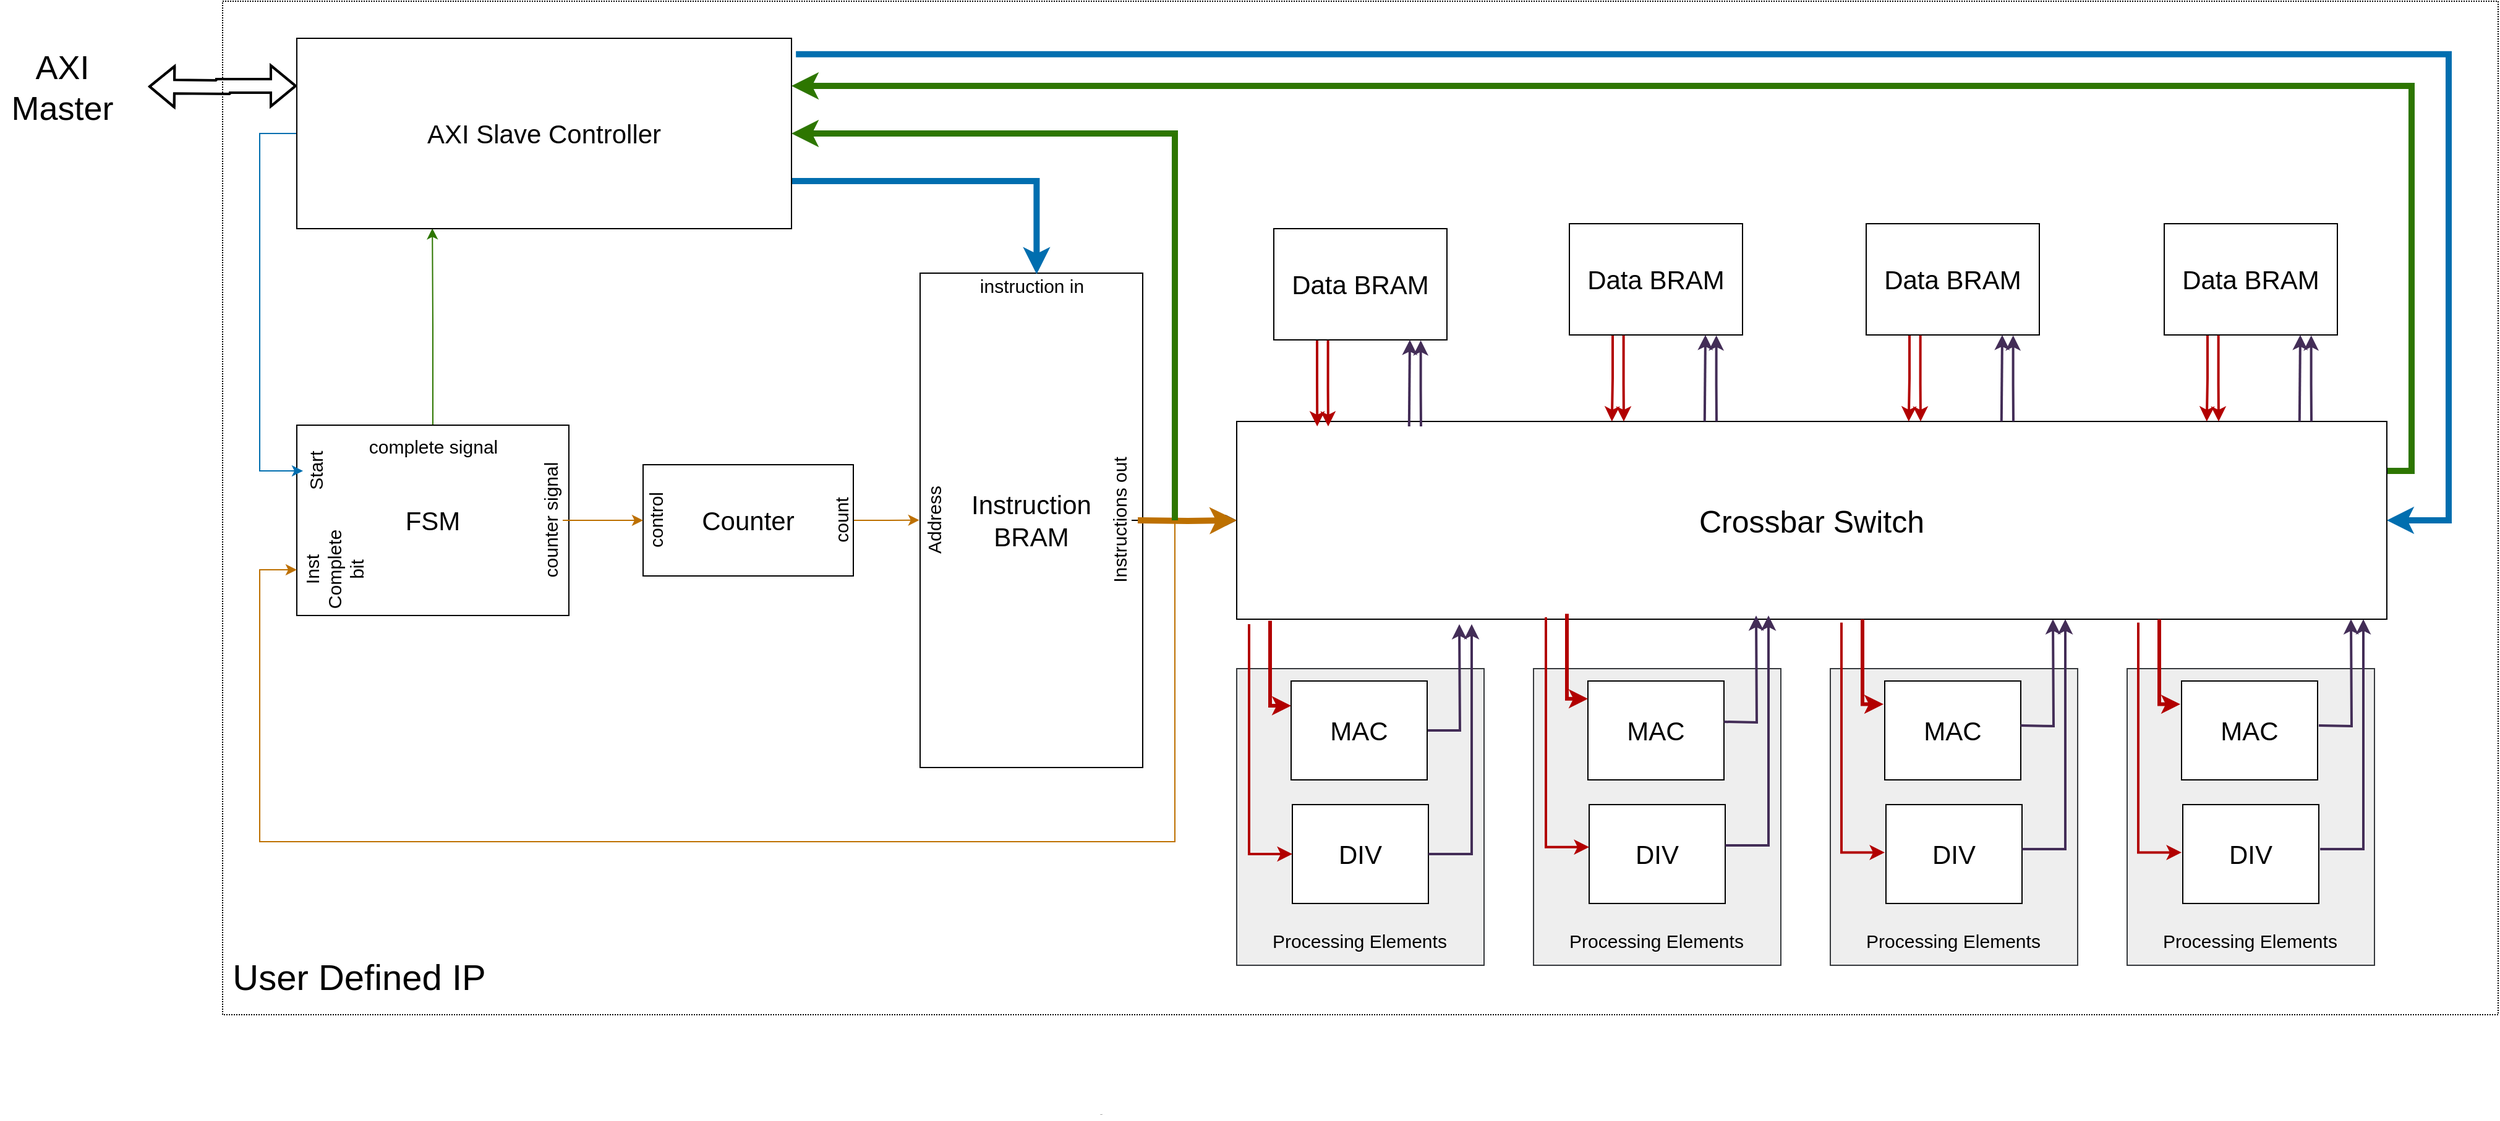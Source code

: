 <mxfile version="15.2.7" type="device"><diagram id="okSbQVC8gprK4gT2Lv6W" name="Page-1"><mxGraphModel dx="3671" dy="1700" grid="1" gridSize="10" guides="1" tooltips="1" connect="1" arrows="1" fold="1" page="1" pageScale="1" pageWidth="827" pageHeight="1169" math="0" shadow="0"><root><mxCell id="0"/><mxCell id="1" parent="0"/><mxCell id="1aWgoF-_qfZ1EIt25fSS-129" value="" style="rounded=0;whiteSpace=wrap;html=1;fontSize=22;dashed=1;dashPattern=1 1;" vertex="1" parent="1"><mxGeometry x="-380" y="180" width="1840" height="820" as="geometry"/></mxCell><mxCell id="1aWgoF-_qfZ1EIt25fSS-25" value="&lt;font style=&quot;font-size: 21px&quot;&gt;Instruction&lt;br&gt;BRAM&lt;br&gt;&lt;/font&gt;" style="rounded=0;whiteSpace=wrap;html=1;" vertex="1" parent="1"><mxGeometry x="184" y="400" width="180" height="400" as="geometry"/></mxCell><mxCell id="1aWgoF-_qfZ1EIt25fSS-5" value="" style="rounded=0;whiteSpace=wrap;html=1;fillColor=#eeeeee;strokeColor=#36393d;" vertex="1" parent="1"><mxGeometry x="440" y="720" width="200" height="240" as="geometry"/></mxCell><mxCell id="1aWgoF-_qfZ1EIt25fSS-39" style="edgeStyle=orthogonalEdgeStyle;rounded=0;orthogonalLoop=1;jettySize=auto;html=1;exitX=0;exitY=0.25;exitDx=0;exitDy=0;entryX=0.029;entryY=1.008;entryDx=0;entryDy=0;entryPerimeter=0;fontSize=22;endArrow=none;endFill=0;startArrow=classic;startFill=1;jumpStyle=none;jumpSize=6;strokeWidth=3;fillColor=#e51400;strokeColor=#B20000;" edge="1" parent="1" source="1aWgoF-_qfZ1EIt25fSS-1" target="1aWgoF-_qfZ1EIt25fSS-19"><mxGeometry relative="1" as="geometry"><Array as="points"><mxPoint x="467" y="750"/><mxPoint x="467" y="681"/></Array></mxGeometry></mxCell><mxCell id="1aWgoF-_qfZ1EIt25fSS-52" style="jumpStyle=none;jumpSize=6;orthogonalLoop=1;jettySize=auto;html=1;fontSize=22;startArrow=none;startFill=0;endArrow=classic;endFill=1;strokeWidth=2;edgeStyle=orthogonalEdgeStyle;strokeColor=#432D57;rounded=0;fillColor=#76608a;" edge="1" parent="1" source="1aWgoF-_qfZ1EIt25fSS-1"><mxGeometry relative="1" as="geometry"><mxPoint x="620" y="684" as="targetPoint"/></mxGeometry></mxCell><mxCell id="1aWgoF-_qfZ1EIt25fSS-1" value="&lt;font style=&quot;font-size: 21px&quot;&gt;MAC&lt;/font&gt;" style="rounded=0;whiteSpace=wrap;html=1;" vertex="1" parent="1"><mxGeometry x="484" y="730" width="110" height="80" as="geometry"/></mxCell><mxCell id="1aWgoF-_qfZ1EIt25fSS-2" value="&lt;span style=&quot;font-size: 21px&quot;&gt;DIV&lt;/span&gt;" style="rounded=0;whiteSpace=wrap;html=1;" vertex="1" parent="1"><mxGeometry x="485" y="830" width="110" height="80" as="geometry"/></mxCell><mxCell id="1aWgoF-_qfZ1EIt25fSS-6" value="Processing Elements" style="text;html=1;align=center;verticalAlign=middle;resizable=0;points=[];autosize=1;strokeColor=none;fillColor=none;fontSize=15;" vertex="1" parent="1"><mxGeometry x="459" y="930" width="160" height="20" as="geometry"/></mxCell><mxCell id="1aWgoF-_qfZ1EIt25fSS-7" value="" style="rounded=0;whiteSpace=wrap;html=1;fillColor=#eeeeee;strokeColor=#36393d;" vertex="1" parent="1"><mxGeometry x="680" y="720" width="200" height="240" as="geometry"/></mxCell><mxCell id="1aWgoF-_qfZ1EIt25fSS-8" value="&lt;font style=&quot;font-size: 21px&quot;&gt;MAC&lt;/font&gt;" style="rounded=0;whiteSpace=wrap;html=1;" vertex="1" parent="1"><mxGeometry x="724" y="730" width="110" height="80" as="geometry"/></mxCell><mxCell id="1aWgoF-_qfZ1EIt25fSS-9" value="&lt;span style=&quot;font-size: 21px&quot;&gt;DIV&lt;/span&gt;" style="rounded=0;whiteSpace=wrap;html=1;" vertex="1" parent="1"><mxGeometry x="725" y="830" width="110" height="80" as="geometry"/></mxCell><mxCell id="1aWgoF-_qfZ1EIt25fSS-10" value="Processing Elements" style="text;html=1;align=center;verticalAlign=middle;resizable=0;points=[];autosize=1;strokeColor=none;fillColor=none;fontSize=15;" vertex="1" parent="1"><mxGeometry x="699" y="930" width="160" height="20" as="geometry"/></mxCell><mxCell id="1aWgoF-_qfZ1EIt25fSS-11" value="" style="rounded=0;whiteSpace=wrap;html=1;fillColor=#eeeeee;strokeColor=#36393d;" vertex="1" parent="1"><mxGeometry x="920" y="720" width="200" height="240" as="geometry"/></mxCell><mxCell id="1aWgoF-_qfZ1EIt25fSS-12" value="&lt;font style=&quot;font-size: 21px&quot;&gt;MAC&lt;/font&gt;" style="rounded=0;whiteSpace=wrap;html=1;" vertex="1" parent="1"><mxGeometry x="964" y="730" width="110" height="80" as="geometry"/></mxCell><mxCell id="1aWgoF-_qfZ1EIt25fSS-13" value="&lt;span style=&quot;font-size: 21px&quot;&gt;DIV&lt;/span&gt;" style="rounded=0;whiteSpace=wrap;html=1;" vertex="1" parent="1"><mxGeometry x="965" y="830" width="110" height="80" as="geometry"/></mxCell><mxCell id="1aWgoF-_qfZ1EIt25fSS-14" value="Processing Elements" style="text;html=1;align=center;verticalAlign=middle;resizable=0;points=[];autosize=1;strokeColor=none;fillColor=none;fontSize=15;" vertex="1" parent="1"><mxGeometry x="939" y="930" width="160" height="20" as="geometry"/></mxCell><mxCell id="1aWgoF-_qfZ1EIt25fSS-15" value="" style="rounded=0;whiteSpace=wrap;html=1;fillColor=#eeeeee;strokeColor=#36393d;" vertex="1" parent="1"><mxGeometry x="1160" y="720" width="200" height="240" as="geometry"/></mxCell><mxCell id="1aWgoF-_qfZ1EIt25fSS-16" value="&lt;font style=&quot;font-size: 21px&quot;&gt;MAC&lt;/font&gt;" style="rounded=0;whiteSpace=wrap;html=1;" vertex="1" parent="1"><mxGeometry x="1204" y="730" width="110" height="80" as="geometry"/></mxCell><mxCell id="1aWgoF-_qfZ1EIt25fSS-17" value="&lt;span style=&quot;font-size: 21px&quot;&gt;DIV&lt;/span&gt;" style="rounded=0;whiteSpace=wrap;html=1;" vertex="1" parent="1"><mxGeometry x="1205" y="830" width="110" height="80" as="geometry"/></mxCell><mxCell id="1aWgoF-_qfZ1EIt25fSS-18" value="Processing Elements" style="text;html=1;align=center;verticalAlign=middle;resizable=0;points=[];autosize=1;strokeColor=none;fillColor=none;fontSize=15;" vertex="1" parent="1"><mxGeometry x="1179" y="930" width="160" height="20" as="geometry"/></mxCell><mxCell id="1aWgoF-_qfZ1EIt25fSS-111" style="edgeStyle=orthogonalEdgeStyle;rounded=0;jumpStyle=none;jumpSize=6;orthogonalLoop=1;jettySize=auto;html=1;exitX=1;exitY=0.25;exitDx=0;exitDy=0;entryX=1;entryY=0.25;entryDx=0;entryDy=0;fontSize=15;startArrow=none;startFill=0;endArrow=classic;endFill=1;strokeColor=#2D7600;strokeWidth=5;fillColor=#60a917;" edge="1" parent="1" source="1aWgoF-_qfZ1EIt25fSS-19" target="1aWgoF-_qfZ1EIt25fSS-97"><mxGeometry relative="1" as="geometry"/></mxCell><mxCell id="1aWgoF-_qfZ1EIt25fSS-112" style="edgeStyle=orthogonalEdgeStyle;rounded=0;jumpStyle=none;jumpSize=6;orthogonalLoop=1;jettySize=auto;html=1;entryX=1.009;entryY=0.084;entryDx=0;entryDy=0;entryPerimeter=0;fontSize=15;startArrow=classic;startFill=1;endArrow=none;endFill=0;strokeColor=#006EAF;strokeWidth=5;fillColor=#1ba1e2;" edge="1" parent="1" source="1aWgoF-_qfZ1EIt25fSS-19" target="1aWgoF-_qfZ1EIt25fSS-97"><mxGeometry relative="1" as="geometry"><Array as="points"><mxPoint x="1420" y="600"/><mxPoint x="1420" y="223"/></Array></mxGeometry></mxCell><mxCell id="1aWgoF-_qfZ1EIt25fSS-114" value="" style="edgeStyle=orthogonalEdgeStyle;rounded=0;jumpStyle=none;jumpSize=6;orthogonalLoop=1;jettySize=auto;html=1;fontSize=15;startArrow=classic;startFill=1;endArrow=none;endFill=0;strokeColor=default;strokeWidth=1;" edge="1" parent="1" source="1aWgoF-_qfZ1EIt25fSS-19" target="1aWgoF-_qfZ1EIt25fSS-30"><mxGeometry relative="1" as="geometry"/></mxCell><mxCell id="1aWgoF-_qfZ1EIt25fSS-19" value="&lt;font style=&quot;font-size: 25px&quot;&gt;Crossbar Switch&lt;/font&gt;" style="rounded=0;whiteSpace=wrap;html=1;fontSize=15;" vertex="1" parent="1"><mxGeometry x="440" y="520" width="930" height="160" as="geometry"/></mxCell><mxCell id="1aWgoF-_qfZ1EIt25fSS-60" style="edgeStyle=orthogonalEdgeStyle;rounded=0;jumpStyle=none;jumpSize=6;orthogonalLoop=1;jettySize=auto;html=1;exitX=0.25;exitY=1;exitDx=0;exitDy=0;entryX=0.07;entryY=0.025;entryDx=0;entryDy=0;entryPerimeter=0;fontSize=22;startArrow=none;startFill=0;endArrow=classic;endFill=1;strokeColor=#B20000;strokeWidth=2;fillColor=#e51400;" edge="1" parent="1" source="1aWgoF-_qfZ1EIt25fSS-20" target="1aWgoF-_qfZ1EIt25fSS-19"><mxGeometry relative="1" as="geometry"/></mxCell><mxCell id="1aWgoF-_qfZ1EIt25fSS-20" value="&lt;font style=&quot;font-size: 21px&quot;&gt;Data BRAM&lt;/font&gt;" style="rounded=0;whiteSpace=wrap;html=1;" vertex="1" parent="1"><mxGeometry x="470" y="364" width="140" height="90" as="geometry"/></mxCell><mxCell id="1aWgoF-_qfZ1EIt25fSS-93" style="edgeStyle=orthogonalEdgeStyle;rounded=0;jumpStyle=none;jumpSize=6;orthogonalLoop=1;jettySize=auto;html=1;entryX=0.502;entryY=-0.081;entryDx=0;entryDy=0;entryPerimeter=0;fontSize=22;startArrow=none;startFill=0;endArrow=classic;endFill=1;strokeColor=#BD7000;strokeWidth=1;fillColor=#f0a30a;" edge="1" parent="1" source="1aWgoF-_qfZ1EIt25fSS-26" target="1aWgoF-_qfZ1EIt25fSS-28"><mxGeometry relative="1" as="geometry"/></mxCell><mxCell id="1aWgoF-_qfZ1EIt25fSS-26" value="&lt;font style=&quot;font-size: 21px&quot;&gt;Counter&lt;br&gt;&lt;/font&gt;" style="rounded=0;whiteSpace=wrap;html=1;" vertex="1" parent="1"><mxGeometry x="-40" y="555" width="170" height="90" as="geometry"/></mxCell><mxCell id="1aWgoF-_qfZ1EIt25fSS-103" style="edgeStyle=orthogonalEdgeStyle;rounded=0;jumpStyle=none;jumpSize=6;orthogonalLoop=1;jettySize=auto;html=1;exitX=0.5;exitY=0;exitDx=0;exitDy=0;fontSize=15;startArrow=none;startFill=0;endArrow=classic;endFill=1;strokeColor=#2D7600;strokeWidth=1;entryX=0.274;entryY=0.998;entryDx=0;entryDy=0;entryPerimeter=0;fillColor=#60a917;" edge="1" parent="1" source="1aWgoF-_qfZ1EIt25fSS-27" target="1aWgoF-_qfZ1EIt25fSS-97"><mxGeometry relative="1" as="geometry"><mxPoint x="-210" y="410" as="targetPoint"/></mxGeometry></mxCell><mxCell id="1aWgoF-_qfZ1EIt25fSS-27" value="&lt;font style=&quot;font-size: 21px&quot;&gt;FSM&lt;br&gt;&lt;/font&gt;" style="rounded=0;whiteSpace=wrap;html=1;" vertex="1" parent="1"><mxGeometry x="-320" y="523" width="220" height="154" as="geometry"/></mxCell><mxCell id="1aWgoF-_qfZ1EIt25fSS-28" value="Address" style="text;html=1;align=center;verticalAlign=middle;resizable=0;points=[];autosize=1;strokeColor=none;fillColor=none;fontSize=15;rotation=-90;" vertex="1" parent="1"><mxGeometry x="160" y="590" width="70" height="20" as="geometry"/></mxCell><mxCell id="1aWgoF-_qfZ1EIt25fSS-90" style="edgeStyle=orthogonalEdgeStyle;rounded=0;jumpStyle=none;jumpSize=6;orthogonalLoop=1;jettySize=auto;html=1;entryX=0;entryY=0.5;entryDx=0;entryDy=0;fontSize=22;startArrow=none;startFill=0;endArrow=classic;endFill=1;strokeColor=#BD7000;strokeWidth=5;fillColor=#f0a30a;" edge="1" parent="1" target="1aWgoF-_qfZ1EIt25fSS-19"><mxGeometry relative="1" as="geometry"><mxPoint x="360" y="600" as="sourcePoint"/></mxGeometry></mxCell><mxCell id="1aWgoF-_qfZ1EIt25fSS-30" value="Instructions out" style="text;html=1;align=center;verticalAlign=middle;resizable=0;points=[];autosize=1;strokeColor=none;fillColor=none;fontSize=15;rotation=-90;" vertex="1" parent="1"><mxGeometry x="285" y="590" width="120" height="20" as="geometry"/></mxCell><mxCell id="1aWgoF-_qfZ1EIt25fSS-113" style="edgeStyle=orthogonalEdgeStyle;rounded=0;jumpStyle=none;jumpSize=6;orthogonalLoop=1;jettySize=auto;html=1;fontSize=15;startArrow=classic;startFill=1;endArrow=none;endFill=0;strokeColor=#BD7000;strokeWidth=1;fillColor=#f0a30a;" edge="1" parent="1" source="1aWgoF-_qfZ1EIt25fSS-32"><mxGeometry relative="1" as="geometry"><mxPoint x="380" y="600" as="targetPoint"/><Array as="points"><mxPoint x="-350" y="640"/><mxPoint x="-350" y="860"/><mxPoint x="390" y="860"/><mxPoint x="390" y="600"/></Array></mxGeometry></mxCell><mxCell id="1aWgoF-_qfZ1EIt25fSS-32" value="Inst&lt;br&gt;Complete&lt;br&gt;bit" style="text;html=1;align=center;verticalAlign=middle;resizable=0;points=[];autosize=1;strokeColor=none;fillColor=none;fontSize=15;rotation=270;" vertex="1" parent="1"><mxGeometry x="-330" y="610" width="80" height="60" as="geometry"/></mxCell><mxCell id="1aWgoF-_qfZ1EIt25fSS-101" style="edgeStyle=orthogonalEdgeStyle;rounded=0;jumpStyle=none;jumpSize=6;orthogonalLoop=1;jettySize=auto;html=1;fontSize=22;startArrow=classic;startFill=1;endArrow=none;endFill=0;strokeColor=#006EAF;strokeWidth=1;fillColor=#1ba1e2;" edge="1" parent="1" source="1aWgoF-_qfZ1EIt25fSS-33" target="1aWgoF-_qfZ1EIt25fSS-97"><mxGeometry relative="1" as="geometry"><Array as="points"><mxPoint x="-350" y="560"/><mxPoint x="-350" y="287"/></Array></mxGeometry></mxCell><mxCell id="1aWgoF-_qfZ1EIt25fSS-33" value="Start" style="text;html=1;align=center;verticalAlign=middle;resizable=0;points=[];autosize=1;strokeColor=none;fillColor=none;fontSize=15;rotation=270;" vertex="1" parent="1"><mxGeometry x="-330" y="550" width="50" height="20" as="geometry"/></mxCell><mxCell id="1aWgoF-_qfZ1EIt25fSS-92" style="edgeStyle=orthogonalEdgeStyle;rounded=0;jumpStyle=none;jumpSize=6;orthogonalLoop=1;jettySize=auto;html=1;entryX=0;entryY=0.5;entryDx=0;entryDy=0;fontSize=22;startArrow=none;startFill=0;endArrow=classic;endFill=1;strokeColor=#BD7000;strokeWidth=1;fillColor=#f0a30a;" edge="1" parent="1" source="1aWgoF-_qfZ1EIt25fSS-34" target="1aWgoF-_qfZ1EIt25fSS-26"><mxGeometry relative="1" as="geometry"/></mxCell><mxCell id="1aWgoF-_qfZ1EIt25fSS-34" value="counter signal" style="text;html=1;align=center;verticalAlign=middle;resizable=0;points=[];autosize=1;strokeColor=none;fillColor=none;fontSize=15;rotation=270;" vertex="1" parent="1"><mxGeometry x="-170" y="590" width="110" height="20" as="geometry"/></mxCell><mxCell id="1aWgoF-_qfZ1EIt25fSS-41" style="edgeStyle=orthogonalEdgeStyle;rounded=0;orthogonalLoop=1;jettySize=auto;html=1;fontSize=22;endArrow=none;endFill=0;startArrow=classic;startFill=1;jumpStyle=none;jumpSize=6;strokeWidth=2;fillColor=#e51400;strokeColor=#B20000;" edge="1" parent="1" source="1aWgoF-_qfZ1EIt25fSS-2"><mxGeometry relative="1" as="geometry"><mxPoint x="494.0" y="760.0" as="sourcePoint"/><mxPoint x="450" y="684" as="targetPoint"/><Array as="points"><mxPoint x="450" y="870"/></Array></mxGeometry></mxCell><mxCell id="1aWgoF-_qfZ1EIt25fSS-44" style="edgeStyle=orthogonalEdgeStyle;rounded=0;orthogonalLoop=1;jettySize=auto;html=1;exitX=0;exitY=0.25;exitDx=0;exitDy=0;entryX=0.029;entryY=1.008;entryDx=0;entryDy=0;entryPerimeter=0;fontSize=22;endArrow=none;endFill=0;startArrow=classic;startFill=1;jumpStyle=none;jumpSize=6;strokeWidth=3;fillColor=#e51400;strokeColor=#B20000;" edge="1" parent="1"><mxGeometry relative="1" as="geometry"><mxPoint x="724" y="744.36" as="sourcePoint"/><mxPoint x="706.68" y="675.64" as="targetPoint"/><Array as="points"><mxPoint x="707" y="744.36"/><mxPoint x="707" y="675.36"/></Array></mxGeometry></mxCell><mxCell id="1aWgoF-_qfZ1EIt25fSS-45" style="edgeStyle=orthogonalEdgeStyle;rounded=0;orthogonalLoop=1;jettySize=auto;html=1;fontSize=22;endArrow=none;endFill=0;startArrow=classic;startFill=1;jumpStyle=none;jumpSize=6;strokeWidth=2;fillColor=#e51400;strokeColor=#B20000;" edge="1" parent="1"><mxGeometry relative="1" as="geometry"><mxPoint x="725" y="864.36" as="sourcePoint"/><mxPoint x="690" y="678.36" as="targetPoint"/><Array as="points"><mxPoint x="690" y="864.36"/></Array></mxGeometry></mxCell><mxCell id="1aWgoF-_qfZ1EIt25fSS-48" style="edgeStyle=orthogonalEdgeStyle;rounded=0;orthogonalLoop=1;jettySize=auto;html=1;exitX=0;exitY=0.25;exitDx=0;exitDy=0;entryX=0.029;entryY=1.008;entryDx=0;entryDy=0;entryPerimeter=0;fontSize=22;endArrow=none;endFill=0;startArrow=classic;startFill=1;jumpStyle=none;jumpSize=6;strokeWidth=3;fillColor=#e51400;strokeColor=#B20000;" edge="1" parent="1"><mxGeometry relative="1" as="geometry"><mxPoint x="963" y="748.78" as="sourcePoint"/><mxPoint x="945.68" y="680.06" as="targetPoint"/><Array as="points"><mxPoint x="946" y="748.78"/><mxPoint x="946" y="679.78"/></Array></mxGeometry></mxCell><mxCell id="1aWgoF-_qfZ1EIt25fSS-49" style="edgeStyle=orthogonalEdgeStyle;rounded=0;orthogonalLoop=1;jettySize=auto;html=1;fontSize=22;endArrow=none;endFill=0;startArrow=classic;startFill=1;jumpStyle=none;jumpSize=6;strokeWidth=2;fillColor=#e51400;strokeColor=#B20000;" edge="1" parent="1"><mxGeometry relative="1" as="geometry"><mxPoint x="964" y="868.78" as="sourcePoint"/><mxPoint x="929" y="682.78" as="targetPoint"/><Array as="points"><mxPoint x="929" y="868.78"/></Array></mxGeometry></mxCell><mxCell id="1aWgoF-_qfZ1EIt25fSS-50" style="edgeStyle=orthogonalEdgeStyle;rounded=0;orthogonalLoop=1;jettySize=auto;html=1;exitX=0;exitY=0.25;exitDx=0;exitDy=0;entryX=0.029;entryY=1.008;entryDx=0;entryDy=0;entryPerimeter=0;fontSize=22;endArrow=none;endFill=0;startArrow=classic;startFill=1;jumpStyle=none;jumpSize=6;strokeWidth=3;fillColor=#e51400;strokeColor=#B20000;" edge="1" parent="1"><mxGeometry relative="1" as="geometry"><mxPoint x="1203" y="748.78" as="sourcePoint"/><mxPoint x="1185.68" y="680.06" as="targetPoint"/><Array as="points"><mxPoint x="1186" y="748.78"/><mxPoint x="1186" y="679.78"/></Array></mxGeometry></mxCell><mxCell id="1aWgoF-_qfZ1EIt25fSS-51" style="edgeStyle=orthogonalEdgeStyle;rounded=0;orthogonalLoop=1;jettySize=auto;html=1;fontSize=22;endArrow=none;endFill=0;startArrow=classic;startFill=1;jumpStyle=none;jumpSize=6;strokeWidth=2;fillColor=#e51400;strokeColor=#B20000;" edge="1" parent="1"><mxGeometry relative="1" as="geometry"><mxPoint x="1204" y="868.78" as="sourcePoint"/><mxPoint x="1169" y="682.78" as="targetPoint"/><Array as="points"><mxPoint x="1169" y="868.78"/></Array></mxGeometry></mxCell><mxCell id="1aWgoF-_qfZ1EIt25fSS-53" style="jumpStyle=none;jumpSize=6;orthogonalLoop=1;jettySize=auto;html=1;fontSize=22;startArrow=none;startFill=0;endArrow=classic;endFill=1;strokeWidth=2;edgeStyle=orthogonalEdgeStyle;strokeColor=#432D57;rounded=0;exitX=1;exitY=0.5;exitDx=0;exitDy=0;fillColor=#76608a;" edge="1" parent="1" source="1aWgoF-_qfZ1EIt25fSS-2"><mxGeometry relative="1" as="geometry"><mxPoint x="630" y="684" as="targetPoint"/><mxPoint x="604" y="780" as="sourcePoint"/><Array as="points"><mxPoint x="630" y="870"/></Array></mxGeometry></mxCell><mxCell id="1aWgoF-_qfZ1EIt25fSS-54" style="jumpStyle=none;jumpSize=6;orthogonalLoop=1;jettySize=auto;html=1;fontSize=22;startArrow=none;startFill=0;endArrow=classic;endFill=1;strokeWidth=2;edgeStyle=orthogonalEdgeStyle;strokeColor=#432D57;rounded=0;fillColor=#76608a;" edge="1" parent="1"><mxGeometry relative="1" as="geometry"><mxPoint x="860" y="677" as="targetPoint"/><mxPoint x="834" y="763" as="sourcePoint"/></mxGeometry></mxCell><mxCell id="1aWgoF-_qfZ1EIt25fSS-55" style="jumpStyle=none;jumpSize=6;orthogonalLoop=1;jettySize=auto;html=1;fontSize=22;startArrow=none;startFill=0;endArrow=classic;endFill=1;strokeWidth=2;edgeStyle=orthogonalEdgeStyle;strokeColor=#432D57;rounded=0;exitX=1;exitY=0.5;exitDx=0;exitDy=0;fillColor=#76608a;" edge="1" parent="1"><mxGeometry relative="1" as="geometry"><mxPoint x="870" y="677" as="targetPoint"/><mxPoint x="835" y="863" as="sourcePoint"/><Array as="points"><mxPoint x="870" y="863"/></Array></mxGeometry></mxCell><mxCell id="1aWgoF-_qfZ1EIt25fSS-56" style="jumpStyle=none;jumpSize=6;orthogonalLoop=1;jettySize=auto;html=1;fontSize=22;startArrow=none;startFill=0;endArrow=classic;endFill=1;strokeWidth=2;edgeStyle=orthogonalEdgeStyle;strokeColor=#432D57;rounded=0;fillColor=#76608a;" edge="1" parent="1"><mxGeometry relative="1" as="geometry"><mxPoint x="1100" y="680" as="targetPoint"/><mxPoint x="1074" y="766" as="sourcePoint"/></mxGeometry></mxCell><mxCell id="1aWgoF-_qfZ1EIt25fSS-57" style="jumpStyle=none;jumpSize=6;orthogonalLoop=1;jettySize=auto;html=1;fontSize=22;startArrow=none;startFill=0;endArrow=classic;endFill=1;strokeWidth=2;edgeStyle=orthogonalEdgeStyle;strokeColor=#432D57;rounded=0;exitX=1;exitY=0.5;exitDx=0;exitDy=0;fillColor=#76608a;" edge="1" parent="1"><mxGeometry relative="1" as="geometry"><mxPoint x="1110" y="680" as="targetPoint"/><mxPoint x="1075" y="866" as="sourcePoint"/><Array as="points"><mxPoint x="1110" y="866"/></Array></mxGeometry></mxCell><mxCell id="1aWgoF-_qfZ1EIt25fSS-58" style="jumpStyle=none;jumpSize=6;orthogonalLoop=1;jettySize=auto;html=1;fontSize=22;startArrow=none;startFill=0;endArrow=classic;endFill=1;strokeWidth=2;edgeStyle=orthogonalEdgeStyle;strokeColor=#432D57;rounded=0;fillColor=#76608a;" edge="1" parent="1"><mxGeometry relative="1" as="geometry"><mxPoint x="1341" y="680" as="targetPoint"/><mxPoint x="1315" y="766" as="sourcePoint"/></mxGeometry></mxCell><mxCell id="1aWgoF-_qfZ1EIt25fSS-59" style="jumpStyle=none;jumpSize=6;orthogonalLoop=1;jettySize=auto;html=1;fontSize=22;startArrow=none;startFill=0;endArrow=classic;endFill=1;strokeWidth=2;edgeStyle=orthogonalEdgeStyle;strokeColor=#432D57;rounded=0;exitX=1;exitY=0.5;exitDx=0;exitDy=0;fillColor=#76608a;" edge="1" parent="1"><mxGeometry relative="1" as="geometry"><mxPoint x="1351" y="680" as="targetPoint"/><mxPoint x="1316" y="866" as="sourcePoint"/><Array as="points"><mxPoint x="1351" y="866"/></Array></mxGeometry></mxCell><mxCell id="1aWgoF-_qfZ1EIt25fSS-63" style="edgeStyle=orthogonalEdgeStyle;rounded=0;jumpStyle=none;jumpSize=6;orthogonalLoop=1;jettySize=auto;html=1;exitX=0.313;exitY=1.004;exitDx=0;exitDy=0;fontSize=22;startArrow=none;startFill=0;endArrow=classic;endFill=1;strokeColor=#B20000;strokeWidth=2;exitPerimeter=0;fillColor=#e51400;" edge="1" parent="1" source="1aWgoF-_qfZ1EIt25fSS-20"><mxGeometry relative="1" as="geometry"><mxPoint x="515" y="494" as="sourcePoint"/><mxPoint x="514" y="524" as="targetPoint"/><Array as="points"><mxPoint x="514" y="494"/></Array></mxGeometry></mxCell><mxCell id="1aWgoF-_qfZ1EIt25fSS-64" style="edgeStyle=orthogonalEdgeStyle;rounded=0;jumpStyle=none;jumpSize=6;orthogonalLoop=1;jettySize=auto;html=1;exitX=0.25;exitY=1;exitDx=0;exitDy=0;entryX=0.07;entryY=0.025;entryDx=0;entryDy=0;entryPerimeter=0;fontSize=22;startArrow=classic;startFill=1;endArrow=none;endFill=0;strokeColor=#432D57;strokeWidth=2;fillColor=#76608a;" edge="1" parent="1"><mxGeometry relative="1" as="geometry"><mxPoint x="580" y="454" as="sourcePoint"/><mxPoint x="579.4" y="524" as="targetPoint"/><Array as="points"><mxPoint x="579" y="454"/></Array></mxGeometry></mxCell><mxCell id="1aWgoF-_qfZ1EIt25fSS-65" style="edgeStyle=orthogonalEdgeStyle;rounded=0;jumpStyle=none;jumpSize=6;orthogonalLoop=1;jettySize=auto;html=1;exitX=0.313;exitY=1.004;exitDx=0;exitDy=0;fontSize=22;startArrow=classic;startFill=1;endArrow=none;endFill=0;strokeColor=#432D57;strokeWidth=2;exitPerimeter=0;fillColor=#76608a;" edge="1" parent="1"><mxGeometry relative="1" as="geometry"><mxPoint x="588.82" y="454.36" as="sourcePoint"/><mxPoint x="589" y="524" as="targetPoint"/><Array as="points"><mxPoint x="589" y="494"/></Array></mxGeometry></mxCell><mxCell id="1aWgoF-_qfZ1EIt25fSS-74" style="edgeStyle=orthogonalEdgeStyle;rounded=0;jumpStyle=none;jumpSize=6;orthogonalLoop=1;jettySize=auto;html=1;exitX=0.25;exitY=1;exitDx=0;exitDy=0;entryX=0.07;entryY=0.025;entryDx=0;entryDy=0;entryPerimeter=0;fontSize=22;startArrow=none;startFill=0;endArrow=classic;endFill=1;strokeColor=#B20000;strokeWidth=2;fillColor=#e51400;" edge="1" parent="1" source="1aWgoF-_qfZ1EIt25fSS-75"><mxGeometry relative="1" as="geometry"><mxPoint x="743.4" y="520" as="targetPoint"/></mxGeometry></mxCell><mxCell id="1aWgoF-_qfZ1EIt25fSS-75" value="&lt;font style=&quot;font-size: 21px&quot;&gt;Data BRAM&lt;/font&gt;" style="rounded=0;whiteSpace=wrap;html=1;" vertex="1" parent="1"><mxGeometry x="709" y="360" width="140" height="90" as="geometry"/></mxCell><mxCell id="1aWgoF-_qfZ1EIt25fSS-76" style="edgeStyle=orthogonalEdgeStyle;rounded=0;jumpStyle=none;jumpSize=6;orthogonalLoop=1;jettySize=auto;html=1;exitX=0.313;exitY=1.004;exitDx=0;exitDy=0;fontSize=22;startArrow=none;startFill=0;endArrow=classic;endFill=1;strokeColor=#B20000;strokeWidth=2;exitPerimeter=0;fillColor=#e51400;" edge="1" parent="1" source="1aWgoF-_qfZ1EIt25fSS-75"><mxGeometry relative="1" as="geometry"><mxPoint x="754" y="490" as="sourcePoint"/><mxPoint x="753" y="520" as="targetPoint"/><Array as="points"><mxPoint x="753" y="490"/></Array></mxGeometry></mxCell><mxCell id="1aWgoF-_qfZ1EIt25fSS-77" style="edgeStyle=orthogonalEdgeStyle;rounded=0;jumpStyle=none;jumpSize=6;orthogonalLoop=1;jettySize=auto;html=1;exitX=0.25;exitY=1;exitDx=0;exitDy=0;entryX=0.07;entryY=0.025;entryDx=0;entryDy=0;entryPerimeter=0;fontSize=22;startArrow=classic;startFill=1;endArrow=none;endFill=0;strokeColor=#432D57;strokeWidth=2;fillColor=#76608a;" edge="1" parent="1"><mxGeometry relative="1" as="geometry"><mxPoint x="819" y="450" as="sourcePoint"/><mxPoint x="818.4" y="520" as="targetPoint"/><Array as="points"><mxPoint x="818" y="450"/></Array></mxGeometry></mxCell><mxCell id="1aWgoF-_qfZ1EIt25fSS-78" style="edgeStyle=orthogonalEdgeStyle;rounded=0;jumpStyle=none;jumpSize=6;orthogonalLoop=1;jettySize=auto;html=1;exitX=0.313;exitY=1.004;exitDx=0;exitDy=0;fontSize=22;startArrow=classic;startFill=1;endArrow=none;endFill=0;strokeColor=#432D57;strokeWidth=2;exitPerimeter=0;fillColor=#76608a;" edge="1" parent="1"><mxGeometry relative="1" as="geometry"><mxPoint x="827.82" y="450.36" as="sourcePoint"/><mxPoint x="828" y="520" as="targetPoint"/><Array as="points"><mxPoint x="828" y="490"/></Array></mxGeometry></mxCell><mxCell id="1aWgoF-_qfZ1EIt25fSS-79" style="edgeStyle=orthogonalEdgeStyle;rounded=0;jumpStyle=none;jumpSize=6;orthogonalLoop=1;jettySize=auto;html=1;exitX=0.25;exitY=1;exitDx=0;exitDy=0;entryX=0.07;entryY=0.025;entryDx=0;entryDy=0;entryPerimeter=0;fontSize=22;startArrow=none;startFill=0;endArrow=classic;endFill=1;strokeColor=#B20000;strokeWidth=2;fillColor=#e51400;" edge="1" parent="1" source="1aWgoF-_qfZ1EIt25fSS-80"><mxGeometry relative="1" as="geometry"><mxPoint x="983.4" y="520" as="targetPoint"/></mxGeometry></mxCell><mxCell id="1aWgoF-_qfZ1EIt25fSS-80" value="&lt;font style=&quot;font-size: 21px&quot;&gt;Data BRAM&lt;/font&gt;" style="rounded=0;whiteSpace=wrap;html=1;" vertex="1" parent="1"><mxGeometry x="949" y="360" width="140" height="90" as="geometry"/></mxCell><mxCell id="1aWgoF-_qfZ1EIt25fSS-81" style="edgeStyle=orthogonalEdgeStyle;rounded=0;jumpStyle=none;jumpSize=6;orthogonalLoop=1;jettySize=auto;html=1;exitX=0.313;exitY=1.004;exitDx=0;exitDy=0;fontSize=22;startArrow=none;startFill=0;endArrow=classic;endFill=1;strokeColor=#B20000;strokeWidth=2;exitPerimeter=0;fillColor=#e51400;" edge="1" parent="1" source="1aWgoF-_qfZ1EIt25fSS-80"><mxGeometry relative="1" as="geometry"><mxPoint x="994" y="490" as="sourcePoint"/><mxPoint x="993" y="520" as="targetPoint"/><Array as="points"><mxPoint x="993" y="490"/></Array></mxGeometry></mxCell><mxCell id="1aWgoF-_qfZ1EIt25fSS-82" style="edgeStyle=orthogonalEdgeStyle;rounded=0;jumpStyle=none;jumpSize=6;orthogonalLoop=1;jettySize=auto;html=1;exitX=0.25;exitY=1;exitDx=0;exitDy=0;entryX=0.07;entryY=0.025;entryDx=0;entryDy=0;entryPerimeter=0;fontSize=22;startArrow=classic;startFill=1;endArrow=none;endFill=0;strokeColor=#432D57;strokeWidth=2;fillColor=#76608a;" edge="1" parent="1"><mxGeometry relative="1" as="geometry"><mxPoint x="1059" y="450" as="sourcePoint"/><mxPoint x="1058.4" y="520" as="targetPoint"/><Array as="points"><mxPoint x="1058" y="450"/></Array></mxGeometry></mxCell><mxCell id="1aWgoF-_qfZ1EIt25fSS-83" style="edgeStyle=orthogonalEdgeStyle;rounded=0;jumpStyle=none;jumpSize=6;orthogonalLoop=1;jettySize=auto;html=1;exitX=0.313;exitY=1.004;exitDx=0;exitDy=0;fontSize=22;startArrow=classic;startFill=1;endArrow=none;endFill=0;strokeColor=#432D57;strokeWidth=2;exitPerimeter=0;fillColor=#76608a;" edge="1" parent="1"><mxGeometry relative="1" as="geometry"><mxPoint x="1067.82" y="450.36" as="sourcePoint"/><mxPoint x="1068" y="520" as="targetPoint"/><Array as="points"><mxPoint x="1068" y="490"/></Array></mxGeometry></mxCell><mxCell id="1aWgoF-_qfZ1EIt25fSS-84" style="edgeStyle=orthogonalEdgeStyle;rounded=0;jumpStyle=none;jumpSize=6;orthogonalLoop=1;jettySize=auto;html=1;exitX=0.25;exitY=1;exitDx=0;exitDy=0;entryX=0.07;entryY=0.025;entryDx=0;entryDy=0;entryPerimeter=0;fontSize=22;startArrow=none;startFill=0;endArrow=classic;endFill=1;strokeColor=#B20000;strokeWidth=2;fillColor=#e51400;" edge="1" parent="1" source="1aWgoF-_qfZ1EIt25fSS-85"><mxGeometry relative="1" as="geometry"><mxPoint x="1224.4" y="520" as="targetPoint"/></mxGeometry></mxCell><mxCell id="1aWgoF-_qfZ1EIt25fSS-85" value="&lt;font style=&quot;font-size: 21px&quot;&gt;Data BRAM&lt;/font&gt;" style="rounded=0;whiteSpace=wrap;html=1;" vertex="1" parent="1"><mxGeometry x="1190" y="360" width="140" height="90" as="geometry"/></mxCell><mxCell id="1aWgoF-_qfZ1EIt25fSS-86" style="edgeStyle=orthogonalEdgeStyle;rounded=0;jumpStyle=none;jumpSize=6;orthogonalLoop=1;jettySize=auto;html=1;exitX=0.313;exitY=1.004;exitDx=0;exitDy=0;fontSize=22;startArrow=none;startFill=0;endArrow=classic;endFill=1;strokeColor=#B20000;strokeWidth=2;exitPerimeter=0;fillColor=#e51400;" edge="1" parent="1" source="1aWgoF-_qfZ1EIt25fSS-85"><mxGeometry relative="1" as="geometry"><mxPoint x="1235" y="490" as="sourcePoint"/><mxPoint x="1234" y="520" as="targetPoint"/><Array as="points"><mxPoint x="1234" y="490"/></Array></mxGeometry></mxCell><mxCell id="1aWgoF-_qfZ1EIt25fSS-87" style="edgeStyle=orthogonalEdgeStyle;rounded=0;jumpStyle=none;jumpSize=6;orthogonalLoop=1;jettySize=auto;html=1;exitX=0.25;exitY=1;exitDx=0;exitDy=0;entryX=0.07;entryY=0.025;entryDx=0;entryDy=0;entryPerimeter=0;fontSize=22;startArrow=classic;startFill=1;endArrow=none;endFill=0;strokeColor=#432D57;strokeWidth=2;fillColor=#76608a;" edge="1" parent="1"><mxGeometry relative="1" as="geometry"><mxPoint x="1300" y="450" as="sourcePoint"/><mxPoint x="1299.4" y="520" as="targetPoint"/><Array as="points"><mxPoint x="1299" y="450"/></Array></mxGeometry></mxCell><mxCell id="1aWgoF-_qfZ1EIt25fSS-88" style="edgeStyle=orthogonalEdgeStyle;rounded=0;jumpStyle=none;jumpSize=6;orthogonalLoop=1;jettySize=auto;html=1;exitX=0.313;exitY=1.004;exitDx=0;exitDy=0;fontSize=22;startArrow=classic;startFill=1;endArrow=none;endFill=0;strokeColor=#432D57;strokeWidth=2;exitPerimeter=0;fillColor=#76608a;" edge="1" parent="1"><mxGeometry relative="1" as="geometry"><mxPoint x="1308.82" y="450.36" as="sourcePoint"/><mxPoint x="1309" y="520" as="targetPoint"/><Array as="points"><mxPoint x="1309" y="490"/></Array></mxGeometry></mxCell><mxCell id="1aWgoF-_qfZ1EIt25fSS-95" value="control" style="text;html=1;align=center;verticalAlign=middle;resizable=0;points=[];autosize=1;strokeColor=none;fillColor=none;fontSize=15;rotation=270;" vertex="1" parent="1"><mxGeometry x="-60" y="590" width="60" height="20" as="geometry"/></mxCell><mxCell id="1aWgoF-_qfZ1EIt25fSS-96" value="count" style="text;html=1;align=center;verticalAlign=middle;resizable=0;points=[];autosize=1;strokeColor=none;fillColor=none;fontSize=15;rotation=270;" vertex="1" parent="1"><mxGeometry x="95" y="590" width="50" height="20" as="geometry"/></mxCell><mxCell id="1aWgoF-_qfZ1EIt25fSS-107" style="edgeStyle=orthogonalEdgeStyle;rounded=0;jumpStyle=none;jumpSize=6;orthogonalLoop=1;jettySize=auto;html=1;exitX=1;exitY=0.75;exitDx=0;exitDy=0;entryX=0.542;entryY=0.045;entryDx=0;entryDy=0;entryPerimeter=0;fontSize=15;startArrow=none;startFill=0;endArrow=classic;endFill=1;strokeColor=#006EAF;strokeWidth=5;fillColor=#1ba1e2;" edge="1" parent="1" source="1aWgoF-_qfZ1EIt25fSS-97" target="1aWgoF-_qfZ1EIt25fSS-105"><mxGeometry relative="1" as="geometry"/></mxCell><mxCell id="1aWgoF-_qfZ1EIt25fSS-108" style="edgeStyle=orthogonalEdgeStyle;rounded=0;jumpStyle=none;jumpSize=6;orthogonalLoop=1;jettySize=auto;html=1;exitX=1;exitY=0.5;exitDx=0;exitDy=0;fontSize=15;startArrow=classic;startFill=1;endArrow=none;endFill=0;strokeColor=#2D7600;strokeWidth=5;fillColor=#60a917;" edge="1" parent="1" source="1aWgoF-_qfZ1EIt25fSS-97"><mxGeometry relative="1" as="geometry"><mxPoint x="390" y="600" as="targetPoint"/><Array as="points"><mxPoint x="390" y="287"/><mxPoint x="390" y="600"/></Array></mxGeometry></mxCell><mxCell id="1aWgoF-_qfZ1EIt25fSS-124" style="edgeStyle=orthogonalEdgeStyle;shape=flexArrow;rounded=0;jumpStyle=none;jumpSize=6;orthogonalLoop=1;jettySize=auto;html=1;exitX=0;exitY=0.25;exitDx=0;exitDy=0;fontSize=1;startArrow=classic;startFill=1;endArrow=classic;endFill=1;strokeColor=default;strokeWidth=2;" edge="1" parent="1" source="1aWgoF-_qfZ1EIt25fSS-97"><mxGeometry relative="1" as="geometry"><mxPoint x="-440" y="249" as="targetPoint"/></mxGeometry></mxCell><mxCell id="1aWgoF-_qfZ1EIt25fSS-97" value="&lt;font style=&quot;font-size: 21px&quot;&gt;AXI Slave Controller&lt;br&gt;&lt;/font&gt;" style="rounded=0;whiteSpace=wrap;html=1;" vertex="1" parent="1"><mxGeometry x="-320" y="210" width="400" height="154" as="geometry"/></mxCell><mxCell id="1aWgoF-_qfZ1EIt25fSS-102" value="complete signal" style="text;html=1;align=center;verticalAlign=middle;resizable=0;points=[];autosize=1;strokeColor=none;fillColor=none;fontSize=15;" vertex="1" parent="1"><mxGeometry x="-270" y="530" width="120" height="20" as="geometry"/></mxCell><mxCell id="1aWgoF-_qfZ1EIt25fSS-105" value="instruction in" style="text;html=1;align=center;verticalAlign=middle;resizable=0;points=[];autosize=1;strokeColor=none;fillColor=none;fontSize=15;" vertex="1" parent="1"><mxGeometry x="224" y="400" width="100" height="20" as="geometry"/></mxCell><mxCell id="1aWgoF-_qfZ1EIt25fSS-125" value="&lt;font style=&quot;font-size: 27px&quot;&gt;AXI&lt;br&gt;Master&lt;br&gt;&lt;/font&gt;" style="text;html=1;align=center;verticalAlign=middle;resizable=0;points=[];autosize=1;strokeColor=none;fillColor=none;fontSize=1;" vertex="1" parent="1"><mxGeometry x="-560" y="240" width="100" height="20" as="geometry"/></mxCell><mxCell id="1aWgoF-_qfZ1EIt25fSS-127" value="&lt;font style=&quot;font-size: 1px&quot;&gt;Text&lt;/font&gt;" style="text;html=1;align=center;verticalAlign=middle;resizable=0;points=[];autosize=1;strokeColor=none;fillColor=none;fontSize=1;" vertex="1" parent="1"><mxGeometry x="320" y="1075" width="20" height="10" as="geometry"/></mxCell><mxCell id="1aWgoF-_qfZ1EIt25fSS-128" value="&lt;font style=&quot;font-size: 29px&quot;&gt;User Defined IP&lt;/font&gt;" style="text;html=1;align=center;verticalAlign=middle;resizable=0;points=[];autosize=1;strokeColor=none;fillColor=none;fontSize=1;" vertex="1" parent="1"><mxGeometry x="-380" y="960" width="220" height="20" as="geometry"/></mxCell></root></mxGraphModel></diagram></mxfile>